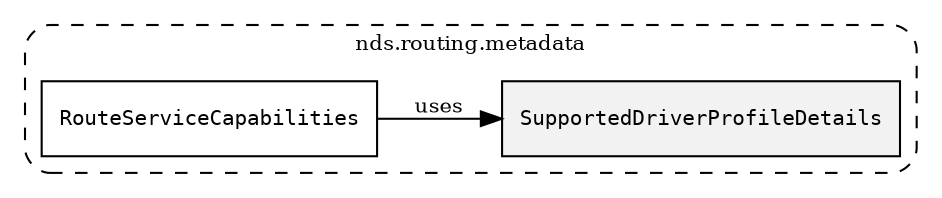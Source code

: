 /**
 * This dot file creates symbol collaboration diagram for SupportedDriverProfileDetails.
 */
digraph ZSERIO
{
    node [shape=box, fontsize=10];
    rankdir="LR";
    fontsize=10;
    tooltip="SupportedDriverProfileDetails collaboration diagram";

    subgraph "cluster_nds.routing.metadata"
    {
        style="dashed, rounded";
        label="nds.routing.metadata";
        tooltip="Package nds.routing.metadata";
        href="../../../content/packages/nds.routing.metadata.html#Package-nds-routing-metadata";
        target="_parent";

        "SupportedDriverProfileDetails" [style="filled", fillcolor="#0000000D", target="_parent", label=<<font face="monospace"><table align="center" border="0" cellspacing="0" cellpadding="0"><tr><td href="../../../content/packages/nds.routing.metadata.html#Bitmask-SupportedDriverProfileDetails" title="Bitmask defined in nds.routing.metadata">SupportedDriverProfileDetails</td></tr></table></font>>];
        "RouteServiceCapabilities" [target="_parent", label=<<font face="monospace"><table align="center" border="0" cellspacing="0" cellpadding="0"><tr><td href="../../../content/packages/nds.routing.metadata.html#Structure-RouteServiceCapabilities" title="Structure defined in nds.routing.metadata">RouteServiceCapabilities</td></tr></table></font>>];
    }

    "RouteServiceCapabilities" -> "SupportedDriverProfileDetails" [label="uses", fontsize=10];
}
